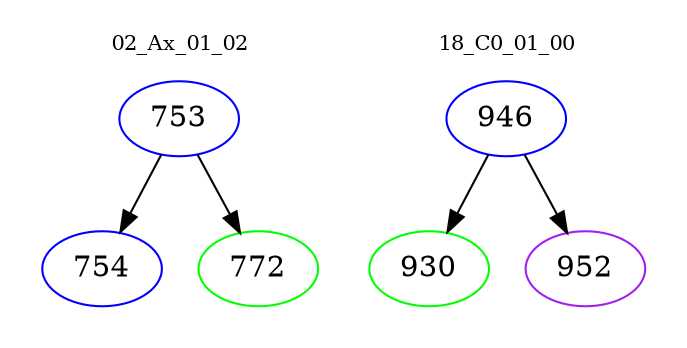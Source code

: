digraph{
subgraph cluster_0 {
color = white
label = "02_Ax_01_02";
fontsize=10;
T0_753 [label="753", color="blue"]
T0_753 -> T0_754 [color="black"]
T0_754 [label="754", color="blue"]
T0_753 -> T0_772 [color="black"]
T0_772 [label="772", color="green"]
}
subgraph cluster_1 {
color = white
label = "18_C0_01_00";
fontsize=10;
T1_946 [label="946", color="blue"]
T1_946 -> T1_930 [color="black"]
T1_930 [label="930", color="green"]
T1_946 -> T1_952 [color="black"]
T1_952 [label="952", color="purple"]
}
}
